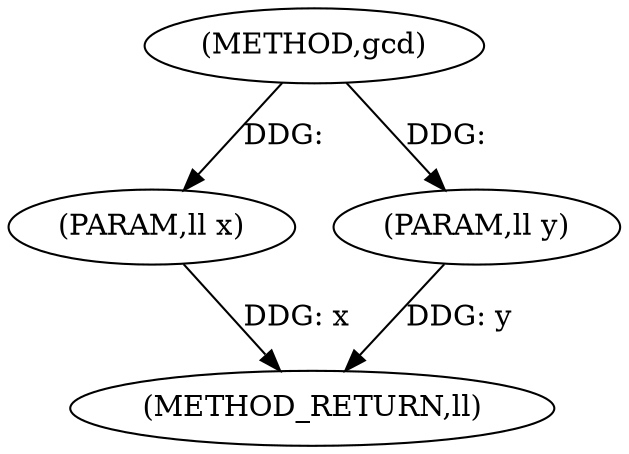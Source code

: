 digraph "gcd" {  
"1000119" [label = "(METHOD,gcd)" ]
"1000123" [label = "(METHOD_RETURN,ll)" ]
"1000120" [label = "(PARAM,ll x)" ]
"1000121" [label = "(PARAM,ll y)" ]
  "1000120" -> "1000123"  [ label = "DDG: x"] 
  "1000121" -> "1000123"  [ label = "DDG: y"] 
  "1000119" -> "1000120"  [ label = "DDG: "] 
  "1000119" -> "1000121"  [ label = "DDG: "] 
}
